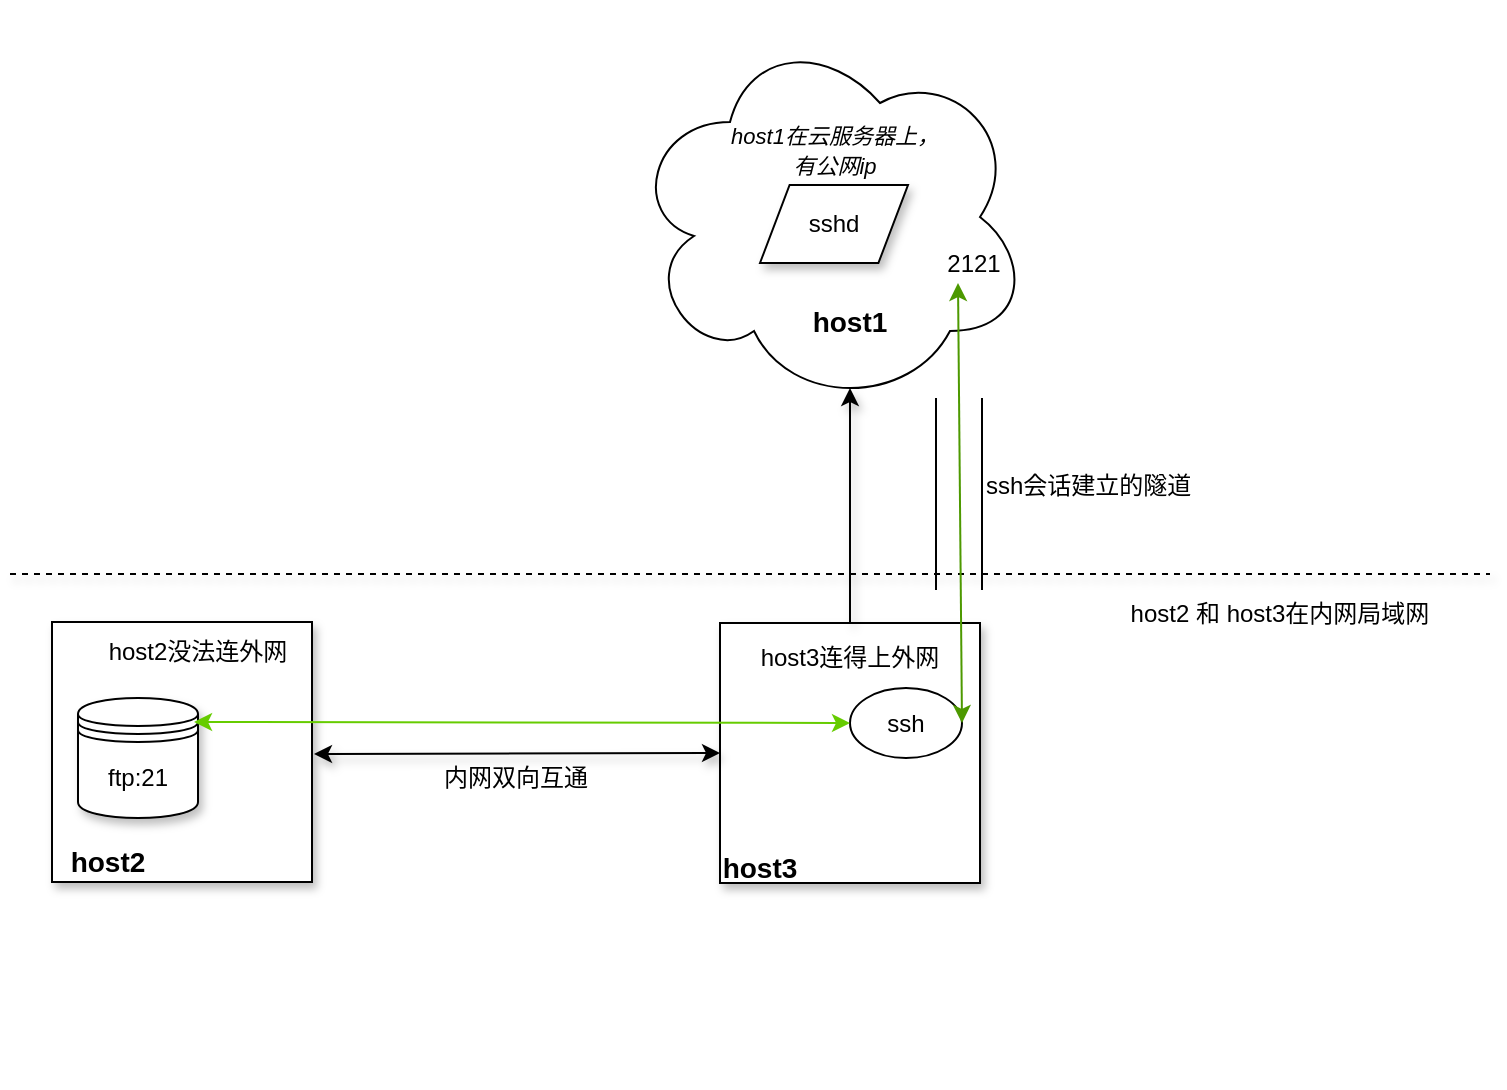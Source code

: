 <mxfile pages="1" version="11.2.2" type="github"><diagram id="ghtJ-3FT_SQgcF2fid7V" name="Page-1"><mxGraphModel dx="973" dy="1762" grid="0" gridSize="10" guides="1" tooltips="1" connect="1" arrows="1" fold="1" page="1" pageScale="1" pageWidth="827" pageHeight="1169" math="0" shadow="0"><root><mxCell id="0"/><mxCell id="1" parent="0"/><mxCell id="vLestdNYXsSjsrFjN1PG-27" value="" style="group;shadow=1;" vertex="1" connectable="0" parent="1"><mxGeometry x="395" y="294.5" width="131" height="225.5" as="geometry"/></mxCell><mxCell id="vLestdNYXsSjsrFjN1PG-3" value="" style="whiteSpace=wrap;html=1;aspect=fixed;shadow=1;" vertex="1" parent="vLestdNYXsSjsrFjN1PG-27"><mxGeometry width="130" height="130" as="geometry"/></mxCell><mxCell id="vLestdNYXsSjsrFjN1PG-26" value="" style="group;shadow=1;" vertex="1" connectable="0" parent="vLestdNYXsSjsrFjN1PG-27"><mxGeometry y="2" width="131" height="130" as="geometry"/></mxCell><mxCell id="vLestdNYXsSjsrFjN1PG-20" value="" style="group;shadow=1;" vertex="1" connectable="0" parent="vLestdNYXsSjsrFjN1PG-26"><mxGeometry width="131" height="130" as="geometry"/></mxCell><mxCell id="vLestdNYXsSjsrFjN1PG-25" value="" style="group;shadow=1;" vertex="1" connectable="0" parent="vLestdNYXsSjsrFjN1PG-20"><mxGeometry x="10" y="5" width="110" height="20" as="geometry"/></mxCell><mxCell id="vLestdNYXsSjsrFjN1PG-19" value="host3连得上外网" style="text;html=1;strokeColor=none;fillColor=none;align=center;verticalAlign=middle;whiteSpace=wrap;rounded=0;shadow=1;" vertex="1" parent="vLestdNYXsSjsrFjN1PG-25"><mxGeometry width="110" height="20" as="geometry"/></mxCell><mxCell id="vLestdNYXsSjsrFjN1PG-5" value="&lt;font style=&quot;font-size: 14px&quot;&gt;&lt;b&gt;host3&lt;/b&gt;&lt;/font&gt;" style="text;html=1;strokeColor=none;fillColor=none;align=center;verticalAlign=middle;whiteSpace=wrap;rounded=0;shadow=1;" vertex="1" parent="vLestdNYXsSjsrFjN1PG-26"><mxGeometry y="110" width="40" height="20" as="geometry"/></mxCell><mxCell id="vLestdNYXsSjsrFjN1PG-55" value="ssh" style="ellipse;whiteSpace=wrap;html=1;shadow=0;" vertex="1" parent="vLestdNYXsSjsrFjN1PG-27"><mxGeometry x="65" y="32.5" width="56" height="35" as="geometry"/></mxCell><mxCell id="vLestdNYXsSjsrFjN1PG-12" value="" style="endArrow=none;dashed=1;html=1;shadow=1;" edge="1" parent="1"><mxGeometry width="50" height="50" relative="1" as="geometry"><mxPoint x="40" y="270" as="sourcePoint"/><mxPoint x="780" y="270" as="targetPoint"/></mxGeometry></mxCell><mxCell id="vLestdNYXsSjsrFjN1PG-13" value="host2 和 host3在内网局域网" style="text;html=1;strokeColor=none;fillColor=none;align=center;verticalAlign=middle;whiteSpace=wrap;rounded=0;shadow=1;" vertex="1" parent="1"><mxGeometry x="590" y="280" width="170" height="20" as="geometry"/></mxCell><mxCell id="vLestdNYXsSjsrFjN1PG-17" value="" style="group" vertex="1" connectable="0" parent="1"><mxGeometry x="350" y="-16.5" width="278" height="338" as="geometry"/></mxCell><mxCell id="vLestdNYXsSjsrFjN1PG-10" value="" style="ellipse;shape=cloud;whiteSpace=wrap;html=1;" vertex="1" parent="vLestdNYXsSjsrFjN1PG-17"><mxGeometry y="13" width="200" height="190" as="geometry"/></mxCell><mxCell id="vLestdNYXsSjsrFjN1PG-11" value="&lt;font style=&quot;font-size: 14px&quot;&gt;&lt;b&gt;host1&lt;/b&gt;&lt;/font&gt;" style="text;html=1;strokeColor=none;fillColor=none;align=center;verticalAlign=middle;whiteSpace=wrap;rounded=0;shadow=1;" vertex="1" parent="vLestdNYXsSjsrFjN1PG-17"><mxGeometry x="90" y="150" width="40" height="20" as="geometry"/></mxCell><mxCell id="vLestdNYXsSjsrFjN1PG-38" value="&lt;i&gt;&lt;font style=&quot;font-size: 11px&quot;&gt;host1在云服务器上，有公网ip&lt;/font&gt;&lt;/i&gt;" style="text;html=1;strokeColor=none;fillColor=none;align=center;verticalAlign=middle;whiteSpace=wrap;rounded=0;shadow=1;" vertex="1" parent="vLestdNYXsSjsrFjN1PG-17"><mxGeometry x="45.5" y="64" width="113" height="20" as="geometry"/></mxCell><mxCell id="vLestdNYXsSjsrFjN1PG-39" value="sshd" style="shape=parallelogram;perimeter=parallelogramPerimeter;whiteSpace=wrap;html=1;shadow=1;" vertex="1" parent="vLestdNYXsSjsrFjN1PG-17"><mxGeometry x="65" y="92" width="74" height="39" as="geometry"/></mxCell><mxCell id="vLestdNYXsSjsrFjN1PG-52" value="" style="group" vertex="1" connectable="0" parent="vLestdNYXsSjsrFjN1PG-17"><mxGeometry x="153" y="141" width="23" height="197" as="geometry"/></mxCell><mxCell id="vLestdNYXsSjsrFjN1PG-42" value="" style="shape=partialRectangle;whiteSpace=wrap;html=1;top=0;bottom=0;fillColor=none;shadow=0;" vertex="1" parent="vLestdNYXsSjsrFjN1PG-52"><mxGeometry y="58" width="23" height="95" as="geometry"/></mxCell><mxCell id="vLestdNYXsSjsrFjN1PG-51" value="" style="endArrow=classic;startArrow=classic;html=1;shadow=0;exitX=1;exitY=0.5;exitDx=0;exitDy=0;strokeColor=#4D9900;fillColor=#33FF33;" edge="1" parent="vLestdNYXsSjsrFjN1PG-52" source="vLestdNYXsSjsrFjN1PG-55"><mxGeometry width="50" height="50" relative="1" as="geometry"><mxPoint x="11" y="197" as="sourcePoint"/><mxPoint x="11" as="targetPoint"/></mxGeometry></mxCell><mxCell id="vLestdNYXsSjsrFjN1PG-54" value="2121" style="text;html=1;strokeColor=none;fillColor=none;align=center;verticalAlign=middle;whiteSpace=wrap;rounded=0;shadow=0;" vertex="1" parent="vLestdNYXsSjsrFjN1PG-17"><mxGeometry x="152" y="121" width="40" height="20" as="geometry"/></mxCell><mxCell id="vLestdNYXsSjsrFjN1PG-24" value="" style="group;shadow=1;" vertex="1" connectable="0" parent="1"><mxGeometry x="61" y="294" width="130" height="130" as="geometry"/></mxCell><mxCell id="vLestdNYXsSjsrFjN1PG-2" value="" style="whiteSpace=wrap;html=1;aspect=fixed;shadow=1;" vertex="1" parent="vLestdNYXsSjsrFjN1PG-24"><mxGeometry width="130" height="130" as="geometry"/></mxCell><mxCell id="vLestdNYXsSjsrFjN1PG-21" value="" style="group;shadow=1;" vertex="1" connectable="0" parent="vLestdNYXsSjsrFjN1PG-24"><mxGeometry x="7.5" y="5" width="115" height="125" as="geometry"/></mxCell><mxCell id="vLestdNYXsSjsrFjN1PG-4" value="&lt;font style=&quot;font-size: 14px&quot;&gt;&lt;b&gt;host2&lt;/b&gt;&lt;/font&gt;" style="text;html=1;strokeColor=none;fillColor=none;align=center;verticalAlign=middle;whiteSpace=wrap;rounded=0;shadow=1;" vertex="1" parent="vLestdNYXsSjsrFjN1PG-21"><mxGeometry y="105" width="40" height="20" as="geometry"/></mxCell><mxCell id="vLestdNYXsSjsrFjN1PG-14" value="host2没法连外网" style="text;html=1;strokeColor=none;fillColor=none;align=center;verticalAlign=middle;whiteSpace=wrap;rounded=0;shadow=1;" vertex="1" parent="vLestdNYXsSjsrFjN1PG-21"><mxGeometry x="15" width="100" height="20" as="geometry"/></mxCell><mxCell id="vLestdNYXsSjsrFjN1PG-28" value="ftp:21" style="shape=datastore;whiteSpace=wrap;html=1;shadow=1;" vertex="1" parent="vLestdNYXsSjsrFjN1PG-21"><mxGeometry x="5.5" y="33" width="60" height="60" as="geometry"/></mxCell><mxCell id="vLestdNYXsSjsrFjN1PG-29" value="" style="endArrow=classic;startArrow=classic;html=1;entryX=0;entryY=0.5;entryDx=0;entryDy=0;shadow=1;" edge="1" parent="1" target="vLestdNYXsSjsrFjN1PG-3"><mxGeometry width="50" height="50" relative="1" as="geometry"><mxPoint x="192" y="360" as="sourcePoint"/><mxPoint x="242" y="343" as="targetPoint"/></mxGeometry></mxCell><mxCell id="vLestdNYXsSjsrFjN1PG-30" value="内网双向互通" style="text;html=1;strokeColor=none;fillColor=none;align=center;verticalAlign=middle;whiteSpace=wrap;rounded=0;shadow=1;" vertex="1" parent="1"><mxGeometry x="247" y="362" width="92" height="20" as="geometry"/></mxCell><mxCell id="vLestdNYXsSjsrFjN1PG-36" style="edgeStyle=orthogonalEdgeStyle;rounded=0;orthogonalLoop=1;jettySize=auto;html=1;exitX=0.5;exitY=0;exitDx=0;exitDy=0;shadow=1;" edge="1" parent="1" source="vLestdNYXsSjsrFjN1PG-3"><mxGeometry relative="1" as="geometry"><mxPoint x="460" y="177" as="targetPoint"/></mxGeometry></mxCell><mxCell id="vLestdNYXsSjsrFjN1PG-53" value="ssh会话建立的隧道" style="text;html=1;resizable=0;points=[];autosize=1;align=left;verticalAlign=top;spacingTop=-4;" vertex="1" parent="1"><mxGeometry x="526" y="216" width="113" height="14" as="geometry"/></mxCell><mxCell id="vLestdNYXsSjsrFjN1PG-56" value="" style="endArrow=classic;startArrow=classic;html=1;shadow=0;entryX=0;entryY=0.5;entryDx=0;entryDy=0;exitX=0.967;exitY=0.2;exitDx=0;exitDy=0;exitPerimeter=0;strokeColor=#66CC00;" edge="1" parent="1" source="vLestdNYXsSjsrFjN1PG-28" target="vLestdNYXsSjsrFjN1PG-55"><mxGeometry width="50" height="50" relative="1" as="geometry"><mxPoint x="40" y="594" as="sourcePoint"/><mxPoint x="90" y="544" as="targetPoint"/></mxGeometry></mxCell></root></mxGraphModel></diagram></mxfile>